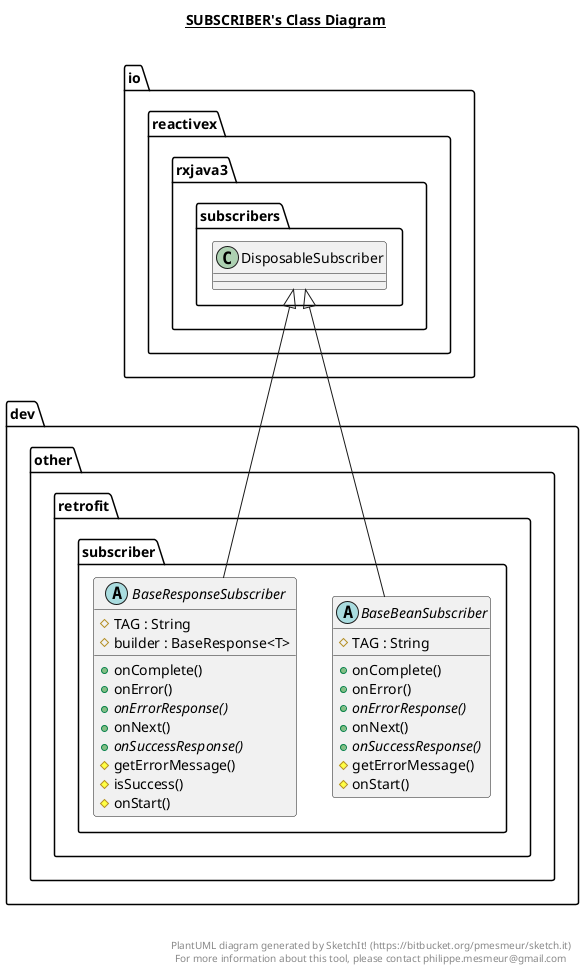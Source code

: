 @startuml

title __SUBSCRIBER's Class Diagram__\n

  namespace dev.other {
    namespace retrofit {
      namespace subscriber {
        abstract class dev.other.retrofit.subscriber.BaseBeanSubscriber {
            # TAG : String
            + onComplete()
            + onError()
            {abstract} + onErrorResponse()
            + onNext()
            {abstract} + onSuccessResponse()
            # getErrorMessage()
            # onStart()
        }
      }
    }
  }
  

  namespace dev.other {
    namespace retrofit {
      namespace subscriber {
        abstract class dev.other.retrofit.subscriber.BaseResponseSubscriber {
            # TAG : String
            # builder : BaseResponse<T>
            + onComplete()
            + onError()
            {abstract} + onErrorResponse()
            + onNext()
            {abstract} + onSuccessResponse()
            # getErrorMessage()
            # isSuccess()
            # onStart()
        }
      }
    }
  }
  

  dev.other.retrofit.subscriber.BaseBeanSubscriber -up-|> io.reactivex.rxjava3.subscribers.DisposableSubscriber
  dev.other.retrofit.subscriber.BaseResponseSubscriber -up-|> io.reactivex.rxjava3.subscribers.DisposableSubscriber


right footer


PlantUML diagram generated by SketchIt! (https://bitbucket.org/pmesmeur/sketch.it)
For more information about this tool, please contact philippe.mesmeur@gmail.com
endfooter

@enduml
